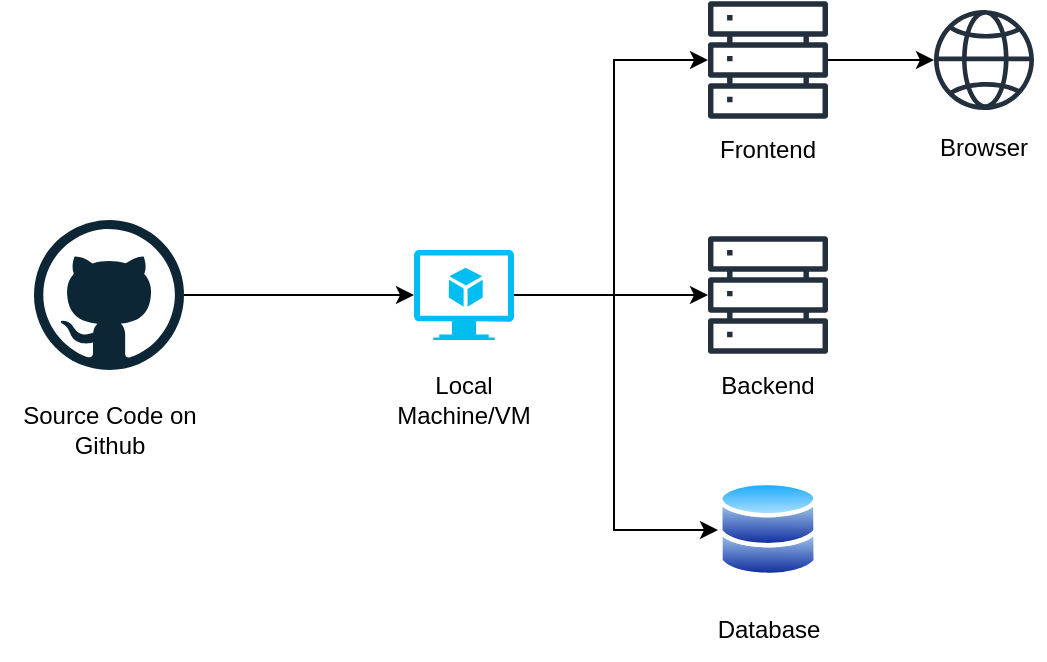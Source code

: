 <mxfile version="21.5.2" type="github">
  <diagram name="Page-1" id="Oh12haUS-0P2g4Y5k1XG">
    <mxGraphModel dx="1050" dy="541" grid="1" gridSize="10" guides="1" tooltips="1" connect="1" arrows="1" fold="1" page="1" pageScale="1" pageWidth="827" pageHeight="1169" math="0" shadow="0">
      <root>
        <mxCell id="0" />
        <mxCell id="1" parent="0" />
        <mxCell id="L7o_J_CIeaqoIE181NFn-4" value="" style="edgeStyle=orthogonalEdgeStyle;rounded=0;orthogonalLoop=1;jettySize=auto;html=1;" edge="1" parent="1" source="L7o_J_CIeaqoIE181NFn-1" target="L7o_J_CIeaqoIE181NFn-3">
          <mxGeometry relative="1" as="geometry" />
        </mxCell>
        <mxCell id="L7o_J_CIeaqoIE181NFn-1" value="" style="dashed=0;outlineConnect=0;html=1;align=center;labelPosition=center;verticalLabelPosition=bottom;verticalAlign=top;shape=mxgraph.weblogos.github" vertex="1" parent="1">
          <mxGeometry x="110" y="200" width="75" height="75" as="geometry" />
        </mxCell>
        <mxCell id="L7o_J_CIeaqoIE181NFn-2" value="Source Code on Github" style="text;html=1;strokeColor=none;fillColor=none;align=center;verticalAlign=middle;whiteSpace=wrap;rounded=0;" vertex="1" parent="1">
          <mxGeometry x="93.75" y="290" width="107.5" height="30" as="geometry" />
        </mxCell>
        <mxCell id="L7o_J_CIeaqoIE181NFn-15" style="edgeStyle=orthogonalEdgeStyle;rounded=0;orthogonalLoop=1;jettySize=auto;html=1;" edge="1" parent="1" source="L7o_J_CIeaqoIE181NFn-3" target="L7o_J_CIeaqoIE181NFn-8">
          <mxGeometry relative="1" as="geometry">
            <mxPoint x="400" y="237.5" as="targetPoint" />
          </mxGeometry>
        </mxCell>
        <mxCell id="L7o_J_CIeaqoIE181NFn-16" style="edgeStyle=orthogonalEdgeStyle;rounded=0;orthogonalLoop=1;jettySize=auto;html=1;" edge="1" parent="1" source="L7o_J_CIeaqoIE181NFn-3" target="L7o_J_CIeaqoIE181NFn-9">
          <mxGeometry relative="1" as="geometry">
            <Array as="points">
              <mxPoint x="400" y="238" />
              <mxPoint x="400" y="120" />
            </Array>
          </mxGeometry>
        </mxCell>
        <mxCell id="L7o_J_CIeaqoIE181NFn-17" style="edgeStyle=orthogonalEdgeStyle;rounded=0;orthogonalLoop=1;jettySize=auto;html=1;" edge="1" parent="1" source="L7o_J_CIeaqoIE181NFn-3" target="L7o_J_CIeaqoIE181NFn-7">
          <mxGeometry relative="1" as="geometry">
            <Array as="points">
              <mxPoint x="400" y="238" />
              <mxPoint x="400" y="355" />
            </Array>
          </mxGeometry>
        </mxCell>
        <mxCell id="L7o_J_CIeaqoIE181NFn-3" value="" style="verticalLabelPosition=bottom;html=1;verticalAlign=top;align=center;strokeColor=none;fillColor=#00BEF2;shape=mxgraph.azure.virtual_machine_feature;pointerEvents=1;" vertex="1" parent="1">
          <mxGeometry x="300" y="215" width="50" height="45" as="geometry" />
        </mxCell>
        <mxCell id="L7o_J_CIeaqoIE181NFn-5" value="Local Machine/VM" style="text;html=1;strokeColor=none;fillColor=none;align=center;verticalAlign=middle;whiteSpace=wrap;rounded=0;" vertex="1" parent="1">
          <mxGeometry x="275" y="275" width="100" height="30" as="geometry" />
        </mxCell>
        <mxCell id="L7o_J_CIeaqoIE181NFn-7" value="" style="image;aspect=fixed;perimeter=ellipsePerimeter;html=1;align=center;shadow=0;dashed=0;spacingTop=3;image=img/lib/active_directory/databases.svg;" vertex="1" parent="1">
          <mxGeometry x="452" y="330" width="50" height="49" as="geometry" />
        </mxCell>
        <mxCell id="L7o_J_CIeaqoIE181NFn-8" value="" style="sketch=0;outlineConnect=0;fontColor=#232F3E;gradientColor=none;fillColor=#232F3D;strokeColor=none;dashed=0;verticalLabelPosition=bottom;verticalAlign=top;align=center;html=1;fontSize=12;fontStyle=0;aspect=fixed;pointerEvents=1;shape=mxgraph.aws4.servers;" vertex="1" parent="1">
          <mxGeometry x="447" y="207.5" width="60" height="60" as="geometry" />
        </mxCell>
        <mxCell id="L7o_J_CIeaqoIE181NFn-19" style="edgeStyle=orthogonalEdgeStyle;rounded=0;orthogonalLoop=1;jettySize=auto;html=1;" edge="1" parent="1" source="L7o_J_CIeaqoIE181NFn-9" target="L7o_J_CIeaqoIE181NFn-18">
          <mxGeometry relative="1" as="geometry" />
        </mxCell>
        <mxCell id="L7o_J_CIeaqoIE181NFn-9" value="" style="sketch=0;outlineConnect=0;fontColor=#232F3E;gradientColor=none;fillColor=#232F3D;strokeColor=none;dashed=0;verticalLabelPosition=bottom;verticalAlign=top;align=center;html=1;fontSize=12;fontStyle=0;aspect=fixed;pointerEvents=1;shape=mxgraph.aws4.servers;" vertex="1" parent="1">
          <mxGeometry x="447" y="90" width="60" height="60" as="geometry" />
        </mxCell>
        <mxCell id="L7o_J_CIeaqoIE181NFn-10" value="Frontend" style="text;html=1;strokeColor=none;fillColor=none;align=center;verticalAlign=middle;whiteSpace=wrap;rounded=0;" vertex="1" parent="1">
          <mxGeometry x="447" y="150" width="60" height="30" as="geometry" />
        </mxCell>
        <mxCell id="L7o_J_CIeaqoIE181NFn-11" value="Backend" style="text;html=1;strokeColor=none;fillColor=none;align=center;verticalAlign=middle;whiteSpace=wrap;rounded=0;" vertex="1" parent="1">
          <mxGeometry x="447" y="260" width="60" height="45" as="geometry" />
        </mxCell>
        <mxCell id="L7o_J_CIeaqoIE181NFn-12" value="Database" style="text;html=1;strokeColor=none;fillColor=none;align=center;verticalAlign=middle;whiteSpace=wrap;rounded=0;" vertex="1" parent="1">
          <mxGeometry x="436.5" y="390" width="81" height="30" as="geometry" />
        </mxCell>
        <mxCell id="L7o_J_CIeaqoIE181NFn-18" value="" style="sketch=0;outlineConnect=0;fontColor=#232F3E;gradientColor=none;fillColor=#232F3D;strokeColor=none;dashed=0;verticalLabelPosition=bottom;verticalAlign=top;align=center;html=1;fontSize=12;fontStyle=0;aspect=fixed;pointerEvents=1;shape=mxgraph.aws4.globe;" vertex="1" parent="1">
          <mxGeometry x="560" y="95" width="50" height="50" as="geometry" />
        </mxCell>
        <mxCell id="L7o_J_CIeaqoIE181NFn-20" value="Browser" style="text;html=1;strokeColor=none;fillColor=none;align=center;verticalAlign=middle;whiteSpace=wrap;rounded=0;" vertex="1" parent="1">
          <mxGeometry x="555" y="149" width="60" height="30" as="geometry" />
        </mxCell>
      </root>
    </mxGraphModel>
  </diagram>
</mxfile>
